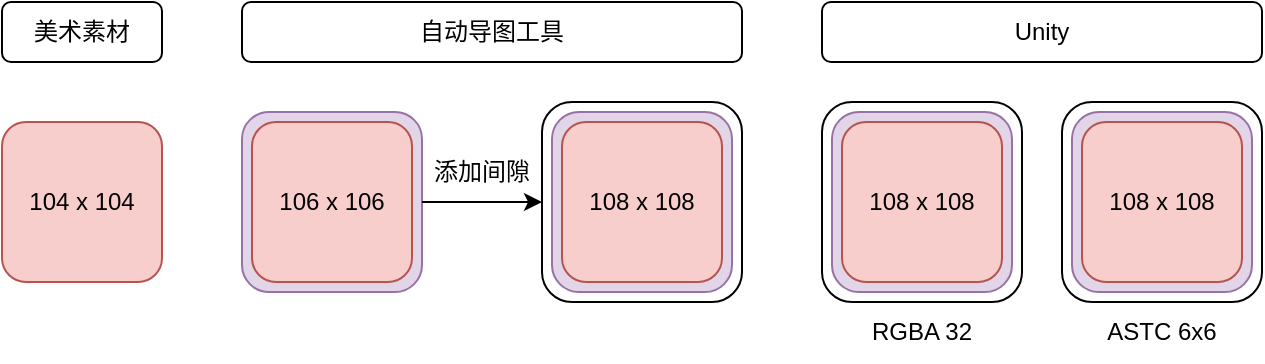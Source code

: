 <mxfile version="21.4.0" type="github">
  <diagram id="C5RBs43oDa-KdzZeNtuy" name="Page-1">
    <mxGraphModel dx="770" dy="530" grid="1" gridSize="10" guides="1" tooltips="1" connect="1" arrows="1" fold="1" page="1" pageScale="1" pageWidth="827" pageHeight="1169" math="0" shadow="0">
      <root>
        <mxCell id="WIyWlLk6GJQsqaUBKTNV-0" />
        <mxCell id="WIyWlLk6GJQsqaUBKTNV-1" parent="WIyWlLk6GJQsqaUBKTNV-0" />
        <mxCell id="2iJt_lVHC3lyq4W-ZF9s-17" value="104 x 104" style="rounded=1;whiteSpace=wrap;html=1;fontSize=12;glass=0;strokeWidth=1;shadow=0;fillColor=#f8cecc;strokeColor=#b85450;" vertex="1" parent="WIyWlLk6GJQsqaUBKTNV-1">
          <mxGeometry x="160" y="730" width="80" height="80" as="geometry" />
        </mxCell>
        <mxCell id="2iJt_lVHC3lyq4W-ZF9s-18" value="美术素材" style="rounded=1;whiteSpace=wrap;html=1;fontSize=12;glass=0;strokeWidth=1;shadow=0;" vertex="1" parent="WIyWlLk6GJQsqaUBKTNV-1">
          <mxGeometry x="160" y="670" width="80" height="30" as="geometry" />
        </mxCell>
        <mxCell id="2iJt_lVHC3lyq4W-ZF9s-19" value="自动导图工具" style="rounded=1;whiteSpace=wrap;html=1;fontSize=12;glass=0;strokeWidth=1;shadow=0;" vertex="1" parent="WIyWlLk6GJQsqaUBKTNV-1">
          <mxGeometry x="280" y="670" width="250" height="30" as="geometry" />
        </mxCell>
        <mxCell id="2iJt_lVHC3lyq4W-ZF9s-20" value="Unity" style="rounded=1;whiteSpace=wrap;html=1;fontSize=12;glass=0;strokeWidth=1;shadow=0;" vertex="1" parent="WIyWlLk6GJQsqaUBKTNV-1">
          <mxGeometry x="570" y="670" width="220" height="30" as="geometry" />
        </mxCell>
        <mxCell id="2iJt_lVHC3lyq4W-ZF9s-21" value="" style="group" vertex="1" connectable="0" parent="WIyWlLk6GJQsqaUBKTNV-1">
          <mxGeometry x="430" y="720" width="100" height="100" as="geometry" />
        </mxCell>
        <mxCell id="2iJt_lVHC3lyq4W-ZF9s-22" value="" style="rounded=1;whiteSpace=wrap;html=1;fontSize=12;glass=0;strokeWidth=1;shadow=0;" vertex="1" parent="2iJt_lVHC3lyq4W-ZF9s-21">
          <mxGeometry width="100" height="100" as="geometry" />
        </mxCell>
        <mxCell id="2iJt_lVHC3lyq4W-ZF9s-23" value="104 x 104" style="rounded=1;whiteSpace=wrap;html=1;fontSize=12;glass=0;strokeWidth=1;shadow=0;fillColor=#e1d5e7;strokeColor=#9673a6;" vertex="1" parent="2iJt_lVHC3lyq4W-ZF9s-21">
          <mxGeometry x="5" y="5" width="90" height="90" as="geometry" />
        </mxCell>
        <mxCell id="2iJt_lVHC3lyq4W-ZF9s-24" value="108 x 108" style="rounded=1;whiteSpace=wrap;html=1;fontSize=12;glass=0;strokeWidth=1;shadow=0;fillColor=#f8cecc;strokeColor=#b85450;" vertex="1" parent="2iJt_lVHC3lyq4W-ZF9s-21">
          <mxGeometry x="10" y="10" width="80" height="80" as="geometry" />
        </mxCell>
        <mxCell id="2iJt_lVHC3lyq4W-ZF9s-25" value="" style="group" vertex="1" connectable="0" parent="WIyWlLk6GJQsqaUBKTNV-1">
          <mxGeometry x="280" y="725" width="90" height="90" as="geometry" />
        </mxCell>
        <mxCell id="2iJt_lVHC3lyq4W-ZF9s-26" value="104 x 104" style="rounded=1;whiteSpace=wrap;html=1;fontSize=12;glass=0;strokeWidth=1;shadow=0;fillColor=#e1d5e7;strokeColor=#9673a6;" vertex="1" parent="2iJt_lVHC3lyq4W-ZF9s-25">
          <mxGeometry width="90" height="90" as="geometry" />
        </mxCell>
        <mxCell id="2iJt_lVHC3lyq4W-ZF9s-27" value="106 x 106" style="rounded=1;whiteSpace=wrap;html=1;fontSize=12;glass=0;strokeWidth=1;shadow=0;fillColor=#f8cecc;strokeColor=#b85450;" vertex="1" parent="2iJt_lVHC3lyq4W-ZF9s-25">
          <mxGeometry x="5" y="5" width="80" height="80" as="geometry" />
        </mxCell>
        <mxCell id="2iJt_lVHC3lyq4W-ZF9s-28" value="" style="endArrow=classic;html=1;rounded=0;exitX=1;exitY=0.5;exitDx=0;exitDy=0;entryX=0;entryY=0.5;entryDx=0;entryDy=0;" edge="1" parent="WIyWlLk6GJQsqaUBKTNV-1" source="2iJt_lVHC3lyq4W-ZF9s-26" target="2iJt_lVHC3lyq4W-ZF9s-22">
          <mxGeometry width="50" height="50" relative="1" as="geometry">
            <mxPoint x="380" y="764.67" as="sourcePoint" />
            <mxPoint x="410" y="764.67" as="targetPoint" />
          </mxGeometry>
        </mxCell>
        <mxCell id="2iJt_lVHC3lyq4W-ZF9s-29" value="添加间隙" style="text;html=1;strokeColor=none;fillColor=none;align=center;verticalAlign=middle;whiteSpace=wrap;rounded=0;" vertex="1" parent="WIyWlLk6GJQsqaUBKTNV-1">
          <mxGeometry x="370" y="740" width="60" height="30" as="geometry" />
        </mxCell>
        <mxCell id="2iJt_lVHC3lyq4W-ZF9s-30" value="" style="group" vertex="1" connectable="0" parent="WIyWlLk6GJQsqaUBKTNV-1">
          <mxGeometry x="570" y="720" width="100" height="100" as="geometry" />
        </mxCell>
        <mxCell id="2iJt_lVHC3lyq4W-ZF9s-31" value="" style="rounded=1;whiteSpace=wrap;html=1;fontSize=12;glass=0;strokeWidth=1;shadow=0;" vertex="1" parent="2iJt_lVHC3lyq4W-ZF9s-30">
          <mxGeometry width="100" height="100" as="geometry" />
        </mxCell>
        <mxCell id="2iJt_lVHC3lyq4W-ZF9s-32" value="104 x 104" style="rounded=1;whiteSpace=wrap;html=1;fontSize=12;glass=0;strokeWidth=1;shadow=0;fillColor=#e1d5e7;strokeColor=#9673a6;" vertex="1" parent="2iJt_lVHC3lyq4W-ZF9s-30">
          <mxGeometry x="5" y="5" width="90" height="90" as="geometry" />
        </mxCell>
        <mxCell id="2iJt_lVHC3lyq4W-ZF9s-33" value="108 x 108" style="rounded=1;whiteSpace=wrap;html=1;fontSize=12;glass=0;strokeWidth=1;shadow=0;fillColor=#f8cecc;strokeColor=#b85450;" vertex="1" parent="2iJt_lVHC3lyq4W-ZF9s-30">
          <mxGeometry x="10" y="10" width="80" height="80" as="geometry" />
        </mxCell>
        <mxCell id="2iJt_lVHC3lyq4W-ZF9s-34" value="RGBA 32" style="text;html=1;strokeColor=none;fillColor=none;align=center;verticalAlign=middle;whiteSpace=wrap;rounded=0;" vertex="1" parent="WIyWlLk6GJQsqaUBKTNV-1">
          <mxGeometry x="590" y="820" width="60" height="30" as="geometry" />
        </mxCell>
        <mxCell id="2iJt_lVHC3lyq4W-ZF9s-35" value="" style="group" vertex="1" connectable="0" parent="WIyWlLk6GJQsqaUBKTNV-1">
          <mxGeometry x="690" y="720" width="100" height="100" as="geometry" />
        </mxCell>
        <mxCell id="2iJt_lVHC3lyq4W-ZF9s-36" value="" style="rounded=1;whiteSpace=wrap;html=1;fontSize=12;glass=0;strokeWidth=1;shadow=0;" vertex="1" parent="2iJt_lVHC3lyq4W-ZF9s-35">
          <mxGeometry width="100" height="100" as="geometry" />
        </mxCell>
        <mxCell id="2iJt_lVHC3lyq4W-ZF9s-37" value="104 x 104" style="rounded=1;whiteSpace=wrap;html=1;fontSize=12;glass=0;strokeWidth=1;shadow=0;fillColor=#e1d5e7;strokeColor=#9673a6;" vertex="1" parent="2iJt_lVHC3lyq4W-ZF9s-35">
          <mxGeometry x="5" y="5" width="90" height="90" as="geometry" />
        </mxCell>
        <mxCell id="2iJt_lVHC3lyq4W-ZF9s-38" value="108 x 108" style="rounded=1;whiteSpace=wrap;html=1;fontSize=12;glass=0;strokeWidth=1;shadow=0;fillColor=#f8cecc;strokeColor=#b85450;" vertex="1" parent="2iJt_lVHC3lyq4W-ZF9s-35">
          <mxGeometry x="10" y="10" width="80" height="80" as="geometry" />
        </mxCell>
        <mxCell id="2iJt_lVHC3lyq4W-ZF9s-39" value="ASTC 6x6" style="text;html=1;strokeColor=none;fillColor=none;align=center;verticalAlign=middle;whiteSpace=wrap;rounded=0;" vertex="1" parent="WIyWlLk6GJQsqaUBKTNV-1">
          <mxGeometry x="710" y="820" width="60" height="30" as="geometry" />
        </mxCell>
      </root>
    </mxGraphModel>
  </diagram>
</mxfile>
